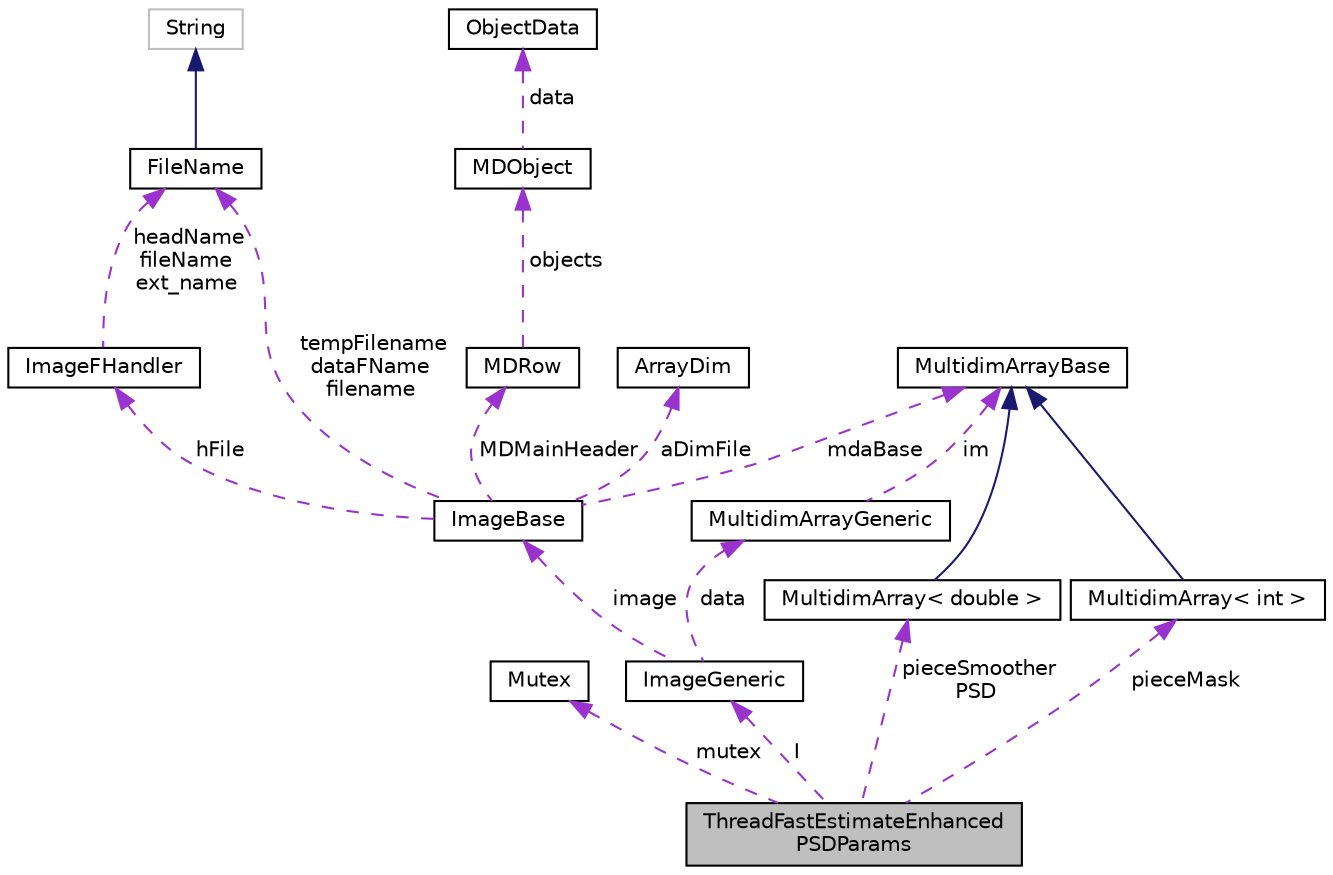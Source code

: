 digraph "ThreadFastEstimateEnhancedPSDParams"
{
  edge [fontname="Helvetica",fontsize="10",labelfontname="Helvetica",labelfontsize="10"];
  node [fontname="Helvetica",fontsize="10",shape=record];
  Node1 [label="ThreadFastEstimateEnhanced\lPSDParams",height=0.2,width=0.4,color="black", fillcolor="grey75", style="filled", fontcolor="black"];
  Node2 -> Node1 [dir="back",color="darkorchid3",fontsize="10",style="dashed",label=" mutex" ,fontname="Helvetica"];
  Node2 [label="Mutex",height=0.2,width=0.4,color="black", fillcolor="white", style="filled",URL="$classMutex.html"];
  Node3 -> Node1 [dir="back",color="darkorchid3",fontsize="10",style="dashed",label=" I" ,fontname="Helvetica"];
  Node3 [label="ImageGeneric",height=0.2,width=0.4,color="black", fillcolor="white", style="filled",URL="$classImageGeneric.html"];
  Node4 -> Node3 [dir="back",color="darkorchid3",fontsize="10",style="dashed",label=" image" ,fontname="Helvetica"];
  Node4 [label="ImageBase",height=0.2,width=0.4,color="black", fillcolor="white", style="filled",URL="$classImageBase.html",tooltip="Image base class. "];
  Node5 -> Node4 [dir="back",color="darkorchid3",fontsize="10",style="dashed",label=" mdaBase" ,fontname="Helvetica"];
  Node5 [label="MultidimArrayBase",height=0.2,width=0.4,color="black", fillcolor="white", style="filled",URL="$classMultidimArrayBase.html"];
  Node6 -> Node4 [dir="back",color="darkorchid3",fontsize="10",style="dashed",label=" hFile" ,fontname="Helvetica"];
  Node6 [label="ImageFHandler",height=0.2,width=0.4,color="black", fillcolor="white", style="filled",URL="$structImageFHandler.html"];
  Node7 -> Node6 [dir="back",color="darkorchid3",fontsize="10",style="dashed",label=" headName\nfileName\next_name" ,fontname="Helvetica"];
  Node7 [label="FileName",height=0.2,width=0.4,color="black", fillcolor="white", style="filled",URL="$classFileName.html"];
  Node8 -> Node7 [dir="back",color="midnightblue",fontsize="10",style="solid",fontname="Helvetica"];
  Node8 [label="String",height=0.2,width=0.4,color="grey75", fillcolor="white", style="filled"];
  Node9 -> Node4 [dir="back",color="darkorchid3",fontsize="10",style="dashed",label=" MDMainHeader" ,fontname="Helvetica"];
  Node9 [label="MDRow",height=0.2,width=0.4,color="black", fillcolor="white", style="filled",URL="$classMDRow.html"];
  Node10 -> Node9 [dir="back",color="darkorchid3",fontsize="10",style="dashed",label=" objects" ,fontname="Helvetica"];
  Node10 [label="MDObject",height=0.2,width=0.4,color="black", fillcolor="white", style="filled",URL="$classMDObject.html"];
  Node11 -> Node10 [dir="back",color="darkorchid3",fontsize="10",style="dashed",label=" data" ,fontname="Helvetica"];
  Node11 [label="ObjectData",height=0.2,width=0.4,color="black", fillcolor="white", style="filled",URL="$unionObjectData.html"];
  Node12 -> Node4 [dir="back",color="darkorchid3",fontsize="10",style="dashed",label=" aDimFile" ,fontname="Helvetica"];
  Node12 [label="ArrayDim",height=0.2,width=0.4,color="black", fillcolor="white", style="filled",URL="$structArrayDim.html"];
  Node7 -> Node4 [dir="back",color="darkorchid3",fontsize="10",style="dashed",label=" tempFilename\ndataFName\nfilename" ,fontname="Helvetica"];
  Node13 -> Node3 [dir="back",color="darkorchid3",fontsize="10",style="dashed",label=" data" ,fontname="Helvetica"];
  Node13 [label="MultidimArrayGeneric",height=0.2,width=0.4,color="black", fillcolor="white", style="filled",URL="$classMultidimArrayGeneric.html"];
  Node5 -> Node13 [dir="back",color="darkorchid3",fontsize="10",style="dashed",label=" im" ,fontname="Helvetica"];
  Node14 -> Node1 [dir="back",color="darkorchid3",fontsize="10",style="dashed",label=" pieceSmoother\nPSD" ,fontname="Helvetica"];
  Node14 [label="MultidimArray\< double \>",height=0.2,width=0.4,color="black", fillcolor="white", style="filled",URL="$classMultidimArray.html"];
  Node5 -> Node14 [dir="back",color="midnightblue",fontsize="10",style="solid",fontname="Helvetica"];
  Node15 -> Node1 [dir="back",color="darkorchid3",fontsize="10",style="dashed",label=" pieceMask" ,fontname="Helvetica"];
  Node15 [label="MultidimArray\< int \>",height=0.2,width=0.4,color="black", fillcolor="white", style="filled",URL="$classMultidimArray.html"];
  Node5 -> Node15 [dir="back",color="midnightblue",fontsize="10",style="solid",fontname="Helvetica"];
}
